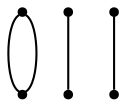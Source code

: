 graph {
  node [shape=point,comment="{\"directed\":false,\"doi\":\"10.1007/978-3-030-68766-3_31\",\"figure\":\"3 (1)\"}"]

  v0 [pos="1357.4954290137941,352.22797691622134"]
  v1 [pos="1412.541760208667,345.70945708526176"]
  v2 [pos="1354.361664612806,307.6443468023985"]
  v3 [pos="1173.2181021778008,312.1128011719917"]
  v4 [pos="1113.3284001779225,256.204514704"]
  v5 [pos="1106.6804536670686,373.63841961445917"]

  v0 -- v3 [id="-1",pos="1357.4954290137941,352.22797691622134 1385.3207349779223,404.7348095866337 1406.432344007297,414.1778282365948 1426.3647694188817,416.5448144876463 1446.292870818063,418.9118007386978 1465.041661422619,414.19868498198343 1479.806510481566,402.37621690384833 1494.5714867173485,390.5618880434258 1505.352267053851,371.63413725272636 1503.9229266008374,350.4060400559975 1502.4976558065566,329.1820124681249 1488.8580673871918,305.6451752971005 1461.7870790280049,287.746781196494 1434.7160906688182,269.8440631364777 1394.2012390399407,257.57139457861325 1338.8257741950629,263.34744129848525 1283.4503093501853,269.12730327666003 1213.2057104413361,292.95588053257126 1173.2181021778008,312.1128011719917"]
  v1 -- v4 [id="-2",pos="1412.541760208667,345.70945708526176 1369.1306151246945,351.86877829546836 1366.8219740317543,354.7692012448884 1365.371776577736,358.2030290988578 1363.9256487824503,361.63688874664643 1363.3505551327903,365.61245148579303 1365.3800430720366,372.66349394281934 1367.413727846851,379.7187013901596 1372.0602607048722,389.85352175187427 1378.861423508169,398.675654803785 1385.6624591346308,407.4977878556957 1394.6179975295327,415.0113985881162 1407.7576538089565,419.27035553461224 1420.9013797471132,423.52514749079427 1438.2332932285246,424.5252856610517 1453.110693786797,421.9832426415405 1467.983897509501,419.437050528625 1480.4025883090662,413.3444804418077 1489.949880519065,405.04742231381863 1499.4931030703308,396.754545073053 1506.1649270320302,386.257163894206 1509.75716392462,374.9888302907321 1513.3535976527783,363.7246934713912 1513.8662474762586,351.6895883305139 1511.6116565383618,339.96701643227357 1509.3446022705962,328.24027954371934 1504.310561595124,316.8177777109935 1496.1175755052552,305.88699908585903 1487.9245894153867,294.9562204607245 1476.576981923525,284.5088668563729 1462.512241343432,276.54518281949976 1448.447500763339,268.5773655861319 1431.6656270950143,263.0848879396149 1412.7667678246912,259.4260234334192 1393.8721053899362,255.76296214309036 1372.8520636820465,253.93354578690213 1349.3275285547072,254.9420139377873 1325.8028662505324,255.95467887280563 1299.777907362476,259.80939330521124 1279.54140213746,264.12254281651644 1259.3047697356083,268.4398255243163 1244.8607878323648,273.2155433110157 1229.9501941200544,279.72481908904575 1215.0352763953404,286.2299616705811 1199.6494228491556,294.4644972531332 1190.368820462982,298.5192583958818 1181.0882180768083,302.57818452894435 1177.9085428382425,302.4573362222035 1174.3620896063949,302.3948295736761 1170.8157635513828,302.3323229251487 1166.8984626675212,302.3323229251487 1113.3284001779225,256.204514704"]
  v2 -- v5 [id="-3",pos="1354.361664612806,307.6443468023985 1355.5159533650672,339.42089400004824 1353.6656575868935,343.2339585293151 1351.3069088208074,345.9968732107387 1348.9481600547215,348.75978789216236 1346.0810854775584,350.46835594160973 1339.4383850111647,351.6685408222102 1332.7914877092028,352.86872570281065 1322.3731613535783,353.55633063043115 1307.9749631110774,352.91040739976864 1293.58108888098,352.26445237528696 1275.2156092583068,350.2766710057137 1260.0799125473457,347.6846163086167 1244.9440886595492,345.08839662120585 1233.0380476834646,341.88377040977656 1220.8153363872443,337.3414510497504 1208.5883010786206,332.79493490559116 1196.0405257911289,326.9149223969681 1186.643175070062,323.7894627953218 1177.2458243489948,320.65564141922846 1170.9948285356202,320.27643653775027 1167.706798633297,320.07638982740724 1164.414699072241,319.87220992056956 1164.0854382454013,319.8430231945532 1106.6804536670686,373.63841961445917"]
  v3 -- v0 [id="-4",pos="1173.2181021778008,312.1128011719917 1224.7117802701011,339.02919414762835 1299.2652575389955,346.65538679380046 1357.4954290137941,352.22797691622134"]
}